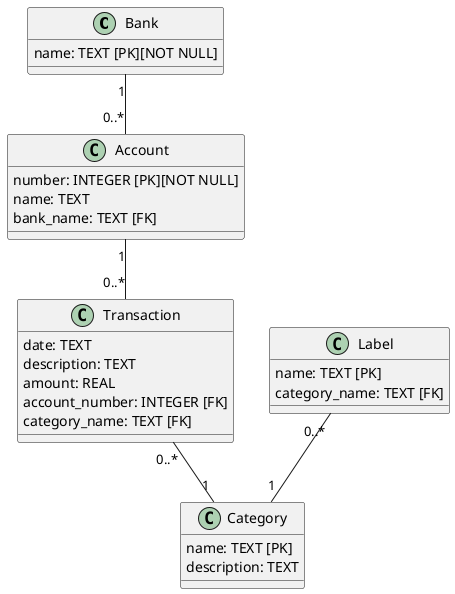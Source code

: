 @startuml

class Bank {
	name: TEXT [PK][NOT NULL]
}

class Account {
	number: INTEGER [PK][NOT NULL]
	name: TEXT
	bank_name: TEXT [FK]
}

class Transaction {
	date: TEXT
	description: TEXT
	amount: REAL
	account_number: INTEGER [FK]
	category_name: TEXT [FK]
}

class Label {
	name: TEXT [PK]
	category_name: TEXT [FK]
}

class Category {
	name: TEXT [PK]
	description: TEXT
}


Bank "1" -- "0..*" Account
Account "1" -- "0..*" Transaction
Transaction "0..*" -- "1" Category
Label "0..*" -- "1" Category

@enduml